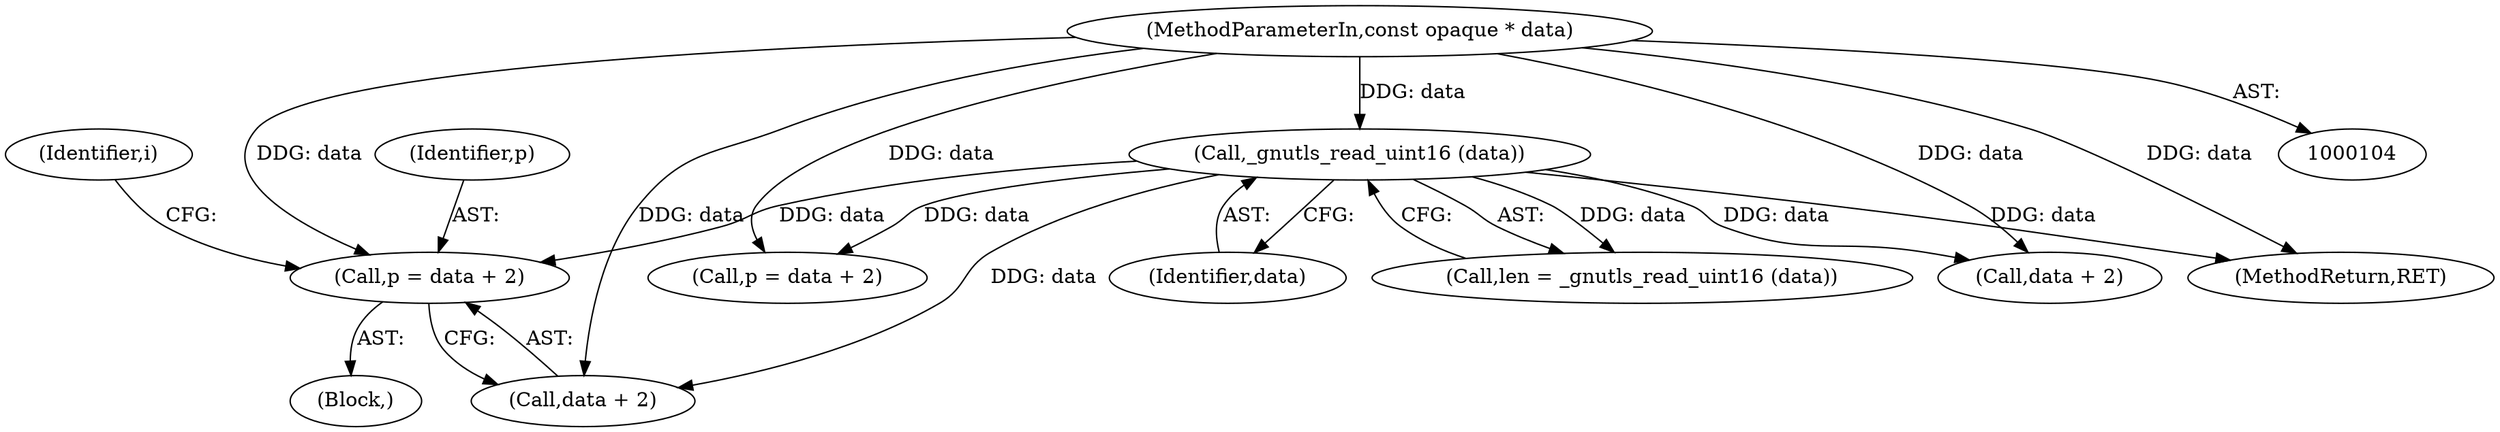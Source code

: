digraph "0_savannah_bc8102405fda11ea00ca3b42acc4f4bce9d6e97b@pointer" {
"1000207" [label="(Call,p = data + 2)"];
"1000106" [label="(MethodParameterIn,const opaque * data)"];
"1000136" [label="(Call,_gnutls_read_uint16 (data))"];
"1000146" [label="(Call,p = data + 2)"];
"1000129" [label="(Block,)"];
"1000134" [label="(Call,len = _gnutls_read_uint16 (data))"];
"1000207" [label="(Call,p = data + 2)"];
"1000248" [label="(MethodReturn,RET)"];
"1000209" [label="(Call,data + 2)"];
"1000208" [label="(Identifier,p)"];
"1000106" [label="(MethodParameterIn,const opaque * data)"];
"1000136" [label="(Call,_gnutls_read_uint16 (data))"];
"1000148" [label="(Call,data + 2)"];
"1000214" [label="(Identifier,i)"];
"1000137" [label="(Identifier,data)"];
"1000207" -> "1000129"  [label="AST: "];
"1000207" -> "1000209"  [label="CFG: "];
"1000208" -> "1000207"  [label="AST: "];
"1000209" -> "1000207"  [label="AST: "];
"1000214" -> "1000207"  [label="CFG: "];
"1000106" -> "1000207"  [label="DDG: data"];
"1000136" -> "1000207"  [label="DDG: data"];
"1000106" -> "1000104"  [label="AST: "];
"1000106" -> "1000248"  [label="DDG: data"];
"1000106" -> "1000136"  [label="DDG: data"];
"1000106" -> "1000146"  [label="DDG: data"];
"1000106" -> "1000148"  [label="DDG: data"];
"1000106" -> "1000209"  [label="DDG: data"];
"1000136" -> "1000134"  [label="AST: "];
"1000136" -> "1000137"  [label="CFG: "];
"1000137" -> "1000136"  [label="AST: "];
"1000134" -> "1000136"  [label="CFG: "];
"1000136" -> "1000248"  [label="DDG: data"];
"1000136" -> "1000134"  [label="DDG: data"];
"1000136" -> "1000146"  [label="DDG: data"];
"1000136" -> "1000148"  [label="DDG: data"];
"1000136" -> "1000209"  [label="DDG: data"];
}
